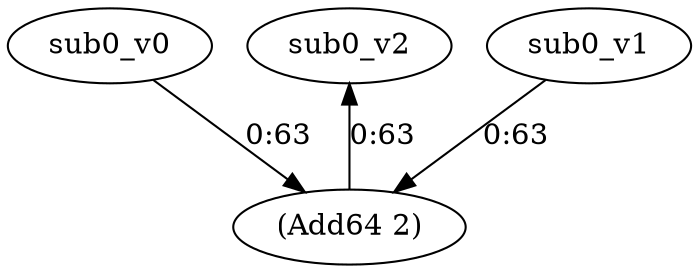 Digraph G { 
newrank=true;
 N0 [ label = "sub0_v0", color= "black"]; 
N0 -> N2[ color=black label = "0:63"];

N1 [ label = "sub0_v1", color= "black"]; 
N1 -> N2[ color=black label = "0:63"];

N2 [ label = "(Add64 2)", color= "black"]; 
N2 -> N3[ color=black label = "0:63"];

N3 [ label = "sub0_v2", color= "black"]; 

	{ rank = same; N0 N1 	{ rank = same; N3 }}
}
